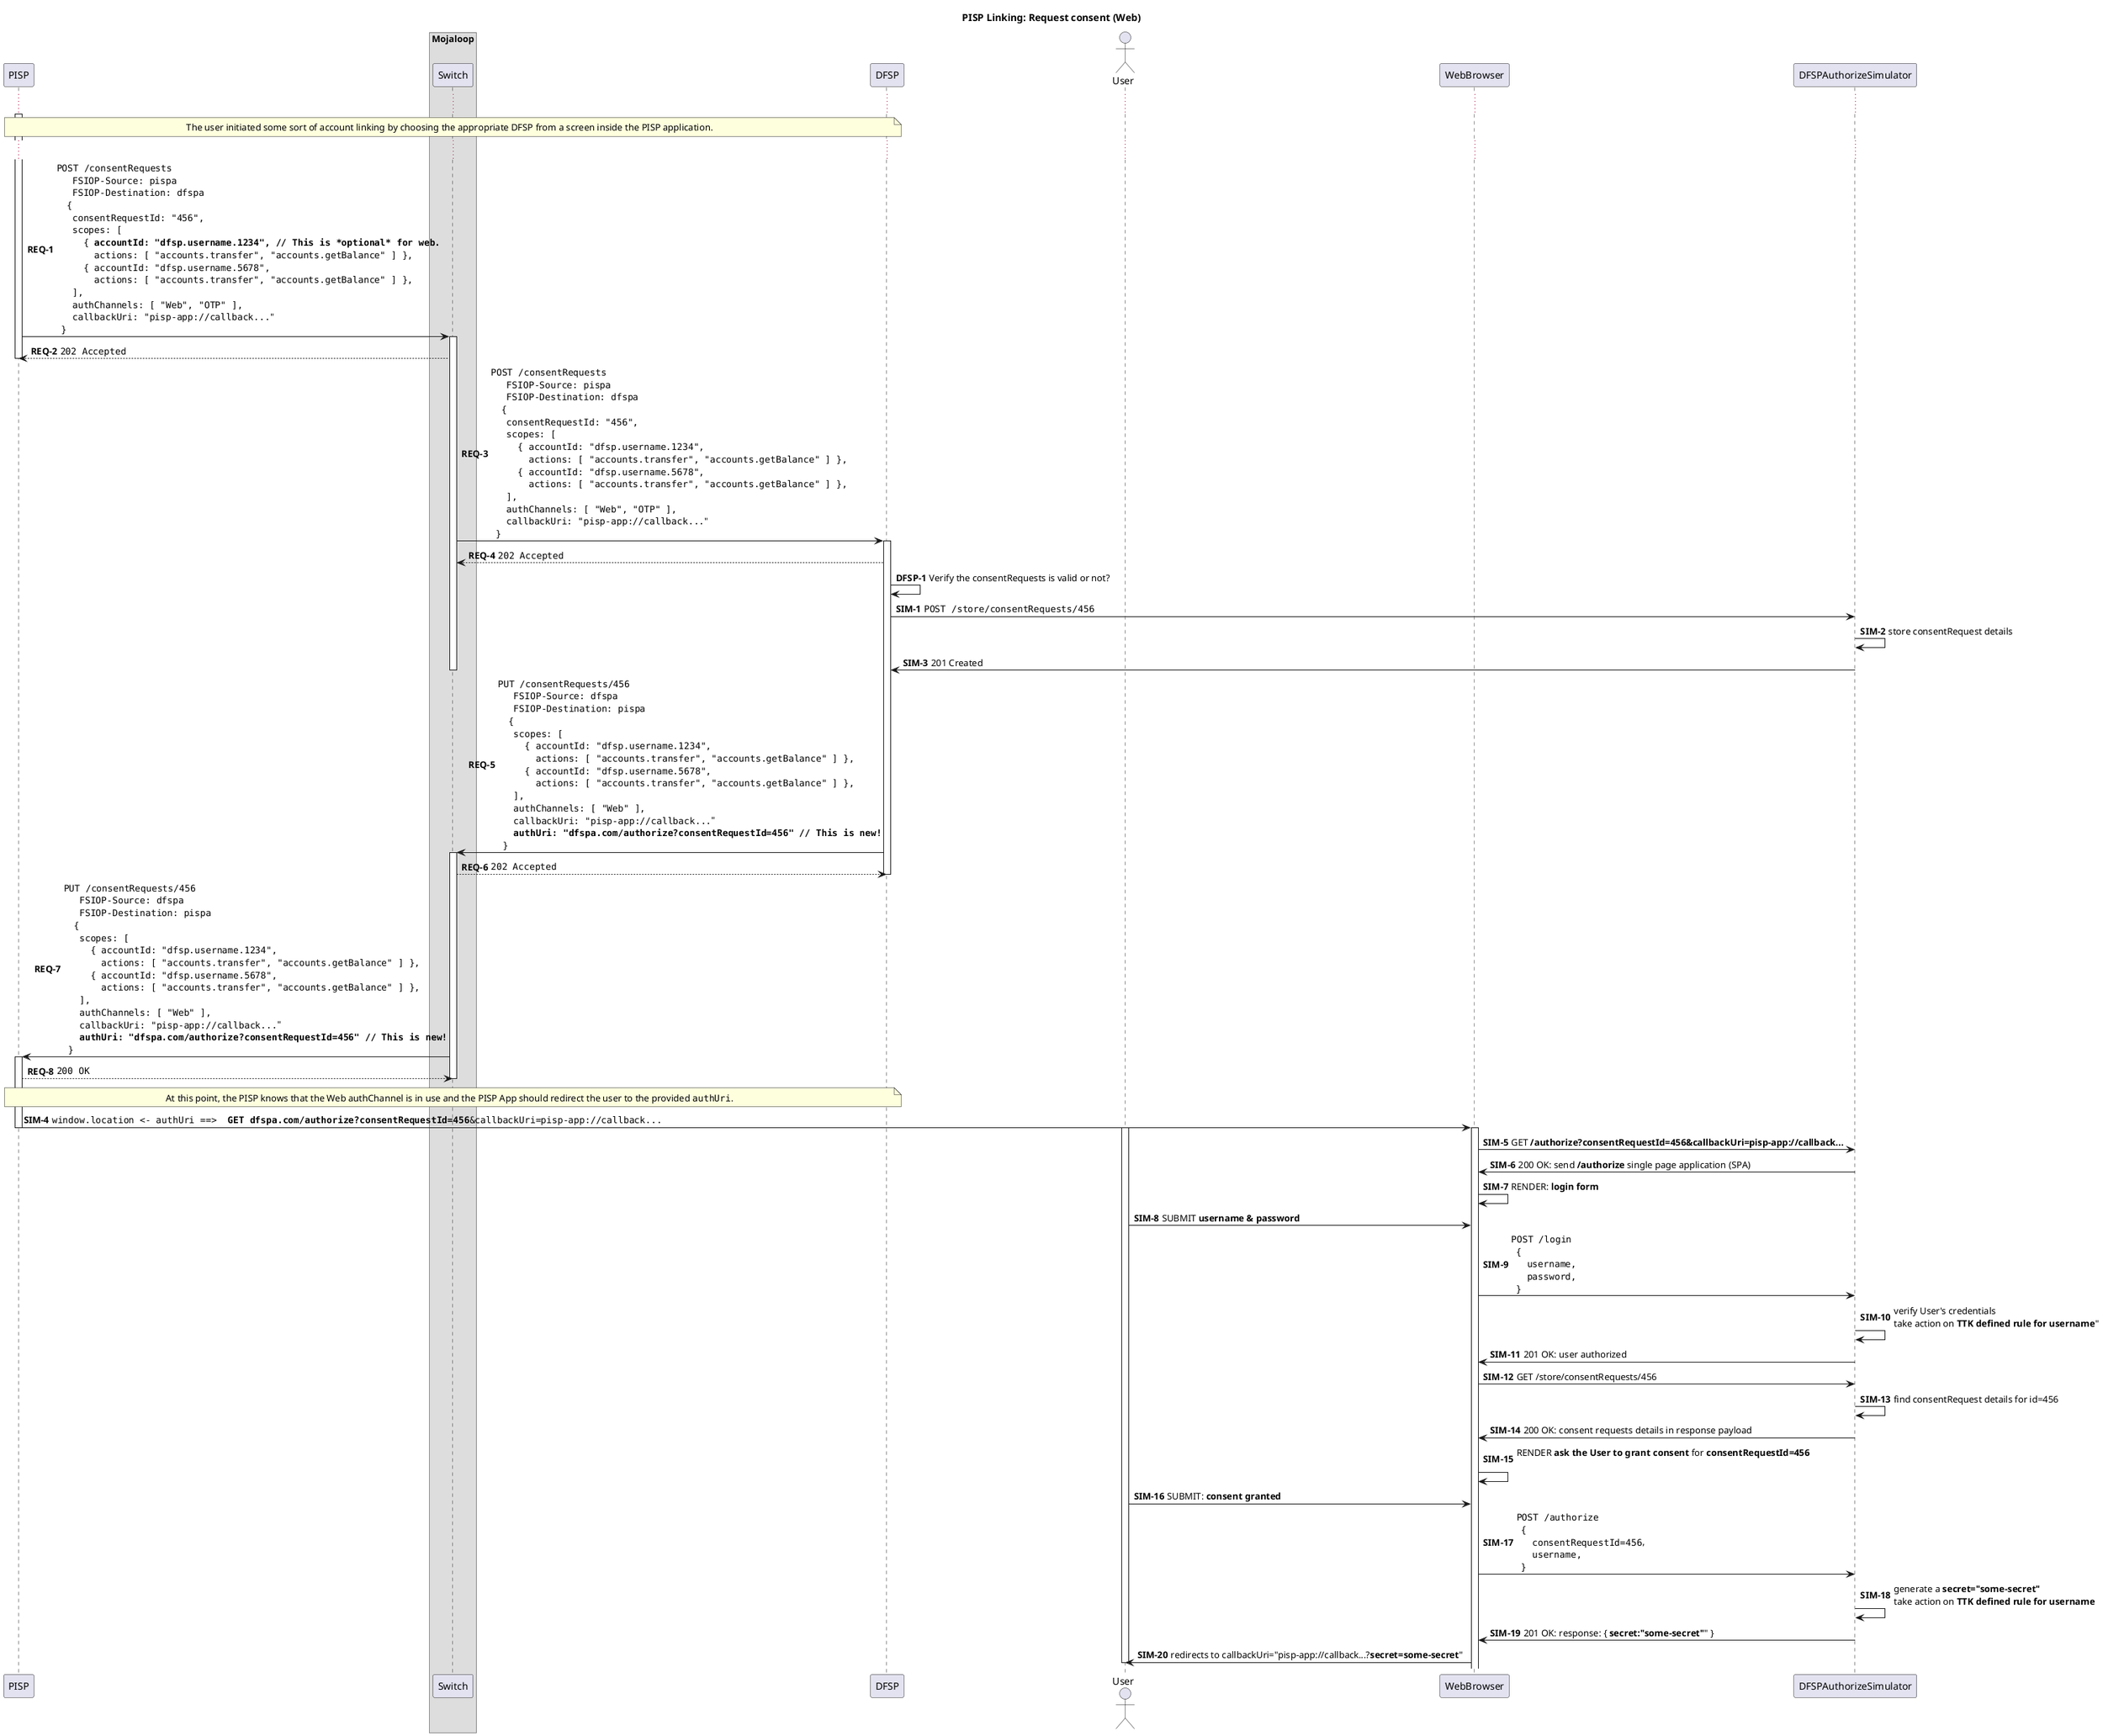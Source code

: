 @startuml

title PISP Linking: Request consent (Web)

participant "PISP" as PISP

box "Mojaloop"
    participant Switch
end box

participant DFSP

actor User
participant WebBrowser
participant DFSPAuthorizeSimulator

autonumber 1 "<b>REQ-#</b>"

activate PISP

...

note over PISP, DFSP
    The user initiated some sort of account linking by choosing the appropriate DFSP from a screen inside the PISP application.
end note

...

PISP -> Switch ++: ""POST /consentRequests""\n\
  ""  FSIOP-Source: pispa""\n\
  ""  FSIOP-Destination: dfspa""\n\
  "" {""\n\
  ""  consentRequestId: "456",""\n\
  ""  scopes: [ ""\n\
  ""    { **accountId: "dfsp.username.1234", // This is *optional* for web.**""\n\
  ""      actions: [ "accounts.transfer", "accounts.getBalance" ] },""\n\
  ""    { accountId: "dfsp.username.5678",""\n\
  ""      actions: [ "accounts.transfer", "accounts.getBalance" ] },""\n\
  ""  ],""\n\
  ""  authChannels: [ "Web", "OTP" ],""\n\
  ""  callbackUri: "pisp-app://callback..."""\n\
  ""}""
Switch --> PISP: ""202 Accepted""
deactivate PISP

Switch -> DFSP ++:  ""POST /consentRequests""\n\
  ""  FSIOP-Source: pispa""\n\
  ""  FSIOP-Destination: dfspa""\n\
  "" {""\n\
  ""  consentRequestId: "456",""\n\
  ""  scopes: [ ""\n\
  ""    { accountId: "dfsp.username.1234",""\n\
  ""      actions: [ "accounts.transfer", "accounts.getBalance" ] },""\n\
  ""    { accountId: "dfsp.username.5678",""\n\
  ""      actions: [ "accounts.transfer", "accounts.getBalance" ] },""\n\
  ""  ],""\n\
  ""  authChannels: [ "Web", "OTP" ],""\n\
  ""  callbackUri: "pisp-app://callback..."""\n\
  ""}""
DFSP --> Switch: ""202 Accepted""  
autonumber 1 "<b>DFSP-#</b>"

DFSP -> DFSP: Verify the consentRequests is valid or not?
autonumber 1 "<b>SIM-#</b>"
DFSP -> DFSPAuthorizeSimulator: ""POST /store/consentRequests/456""
DFSPAuthorizeSimulator -> DFSPAuthorizeSimulator: store consentRequest details
DFSPAuthorizeSimulator -> DFSP: 201 Created
autonumber 5 "<b>REQ-#</b>"

deactivate Switch

DFSP -> Switch ++: ""PUT /consentRequests/456""\n\
  ""  FSIOP-Source: dfspa""\n\
  ""  FSIOP-Destination: pispa""\n\
  "" {""\n\
  ""  scopes: [ ""\n\
  ""    { accountId: "dfsp.username.1234",""\n\
  ""      actions: [ "accounts.transfer", "accounts.getBalance" ] },""\n\
  ""    { accountId: "dfsp.username.5678",""\n\
  ""      actions: [ "accounts.transfer", "accounts.getBalance" ] },""\n\
  ""  ],""\n\
  ""  authChannels: [ "Web" ],""\n\
  ""  callbackUri: "pisp-app://callback..."""\n\
  ""  **authUri: "dfspa.com/authorize?consentRequestId=456" // This is new!**""\n\
  ""}""
' TODO: Should this be 200 OK? or 202 Accepted?
Switch --> DFSP: ""202 Accepted""
deactivate DFSP

Switch -> PISP ++: ""PUT /consentRequests/456""\n\
  ""  FSIOP-Source: dfspa""\n\
  ""  FSIOP-Destination: pispa""\n\
  "" {""\n\
  ""  scopes: [ ""\n\
  ""    { accountId: "dfsp.username.1234",""\n\
  ""      actions: [ "accounts.transfer", "accounts.getBalance" ] },""\n\
  ""    { accountId: "dfsp.username.5678",""\n\
  ""      actions: [ "accounts.transfer", "accounts.getBalance" ] },""\n\
  ""  ],""\n\
  ""  authChannels: [ "Web" ],""\n\
  ""  callbackUri: "pisp-app://callback..."""\n\
  ""  **authUri: "dfspa.com/authorize?consentRequestId=456" // This is new!**""\n\
  ""}""
PISP --> Switch: ""200 OK""
deactivate Switch

note over PISP, DFSP
  At this point, the PISP knows that the Web authChannel is in use and the PISP App should redirect the user to the provided ""authUri"".
end note

autonumber 4 "<b>SIM-#</b>"

PISP -> WebBrowser: ""window.location <- authUri ==> ** GET dfspa.com/authorize?consentRequestId=456**&callbackUri=pisp-app://callback...""
deactivate PISP
activate WebBrowser
activate User
WebBrowser -> DFSPAuthorizeSimulator: GET **/authorize?consentRequestId=456&callbackUri=pisp-app://callback...**
DFSPAuthorizeSimulator -> WebBrowser: 200 OK: send **/authorize** single page application (SPA)
WebBrowser -> WebBrowser: RENDER: **login form**
User -> WebBrowser: SUBMIT **username & password**
WebBrowser -> DFSPAuthorizeSimulator: ""POST /login""\n\
  ""{""\n\
  ""  username,""\n\
  ""  password,""\n\
  ""}""
DFSPAuthorizeSimulator -> DFSPAuthorizeSimulator: verify User's credentials \ntake action on **TTK defined rule for username**"
DFSPAuthorizeSimulator -> WebBrowser: 201 OK: user authorized
WebBrowser -> DFSPAuthorizeSimulator: GET /store/consentRequests/456
DFSPAuthorizeSimulator -> DFSPAuthorizeSimulator: find consentRequest details for id=456
DFSPAuthorizeSimulator -> WebBrowser: 200 OK: consent requests details in response payload
WebBrowser -> WebBrowser: RENDER **ask the User to grant consent** for **consentRequestId=456**\n
User -> WebBrowser: SUBMIT: **consent granted**
WebBrowser -> DFSPAuthorizeSimulator: ""POST /authorize""\n\
  ""{""\n\
  ""  consentRequestId=456"",\n\
  ""  username,""\n\
  ""}""
DFSPAuthorizeSimulator -> DFSPAuthorizeSimulator: generate a **secret="some-secret"**\ntake action on **TTK defined rule for username**
DFSPAuthorizeSimulator -> WebBrowser: 201 OK: response: { **secret:"some-secret"**" }
WebBrowser -> User: redirects to callbackUri="pisp-app://callback...?**secret=some-secret**"
deactivate User

@enduml
